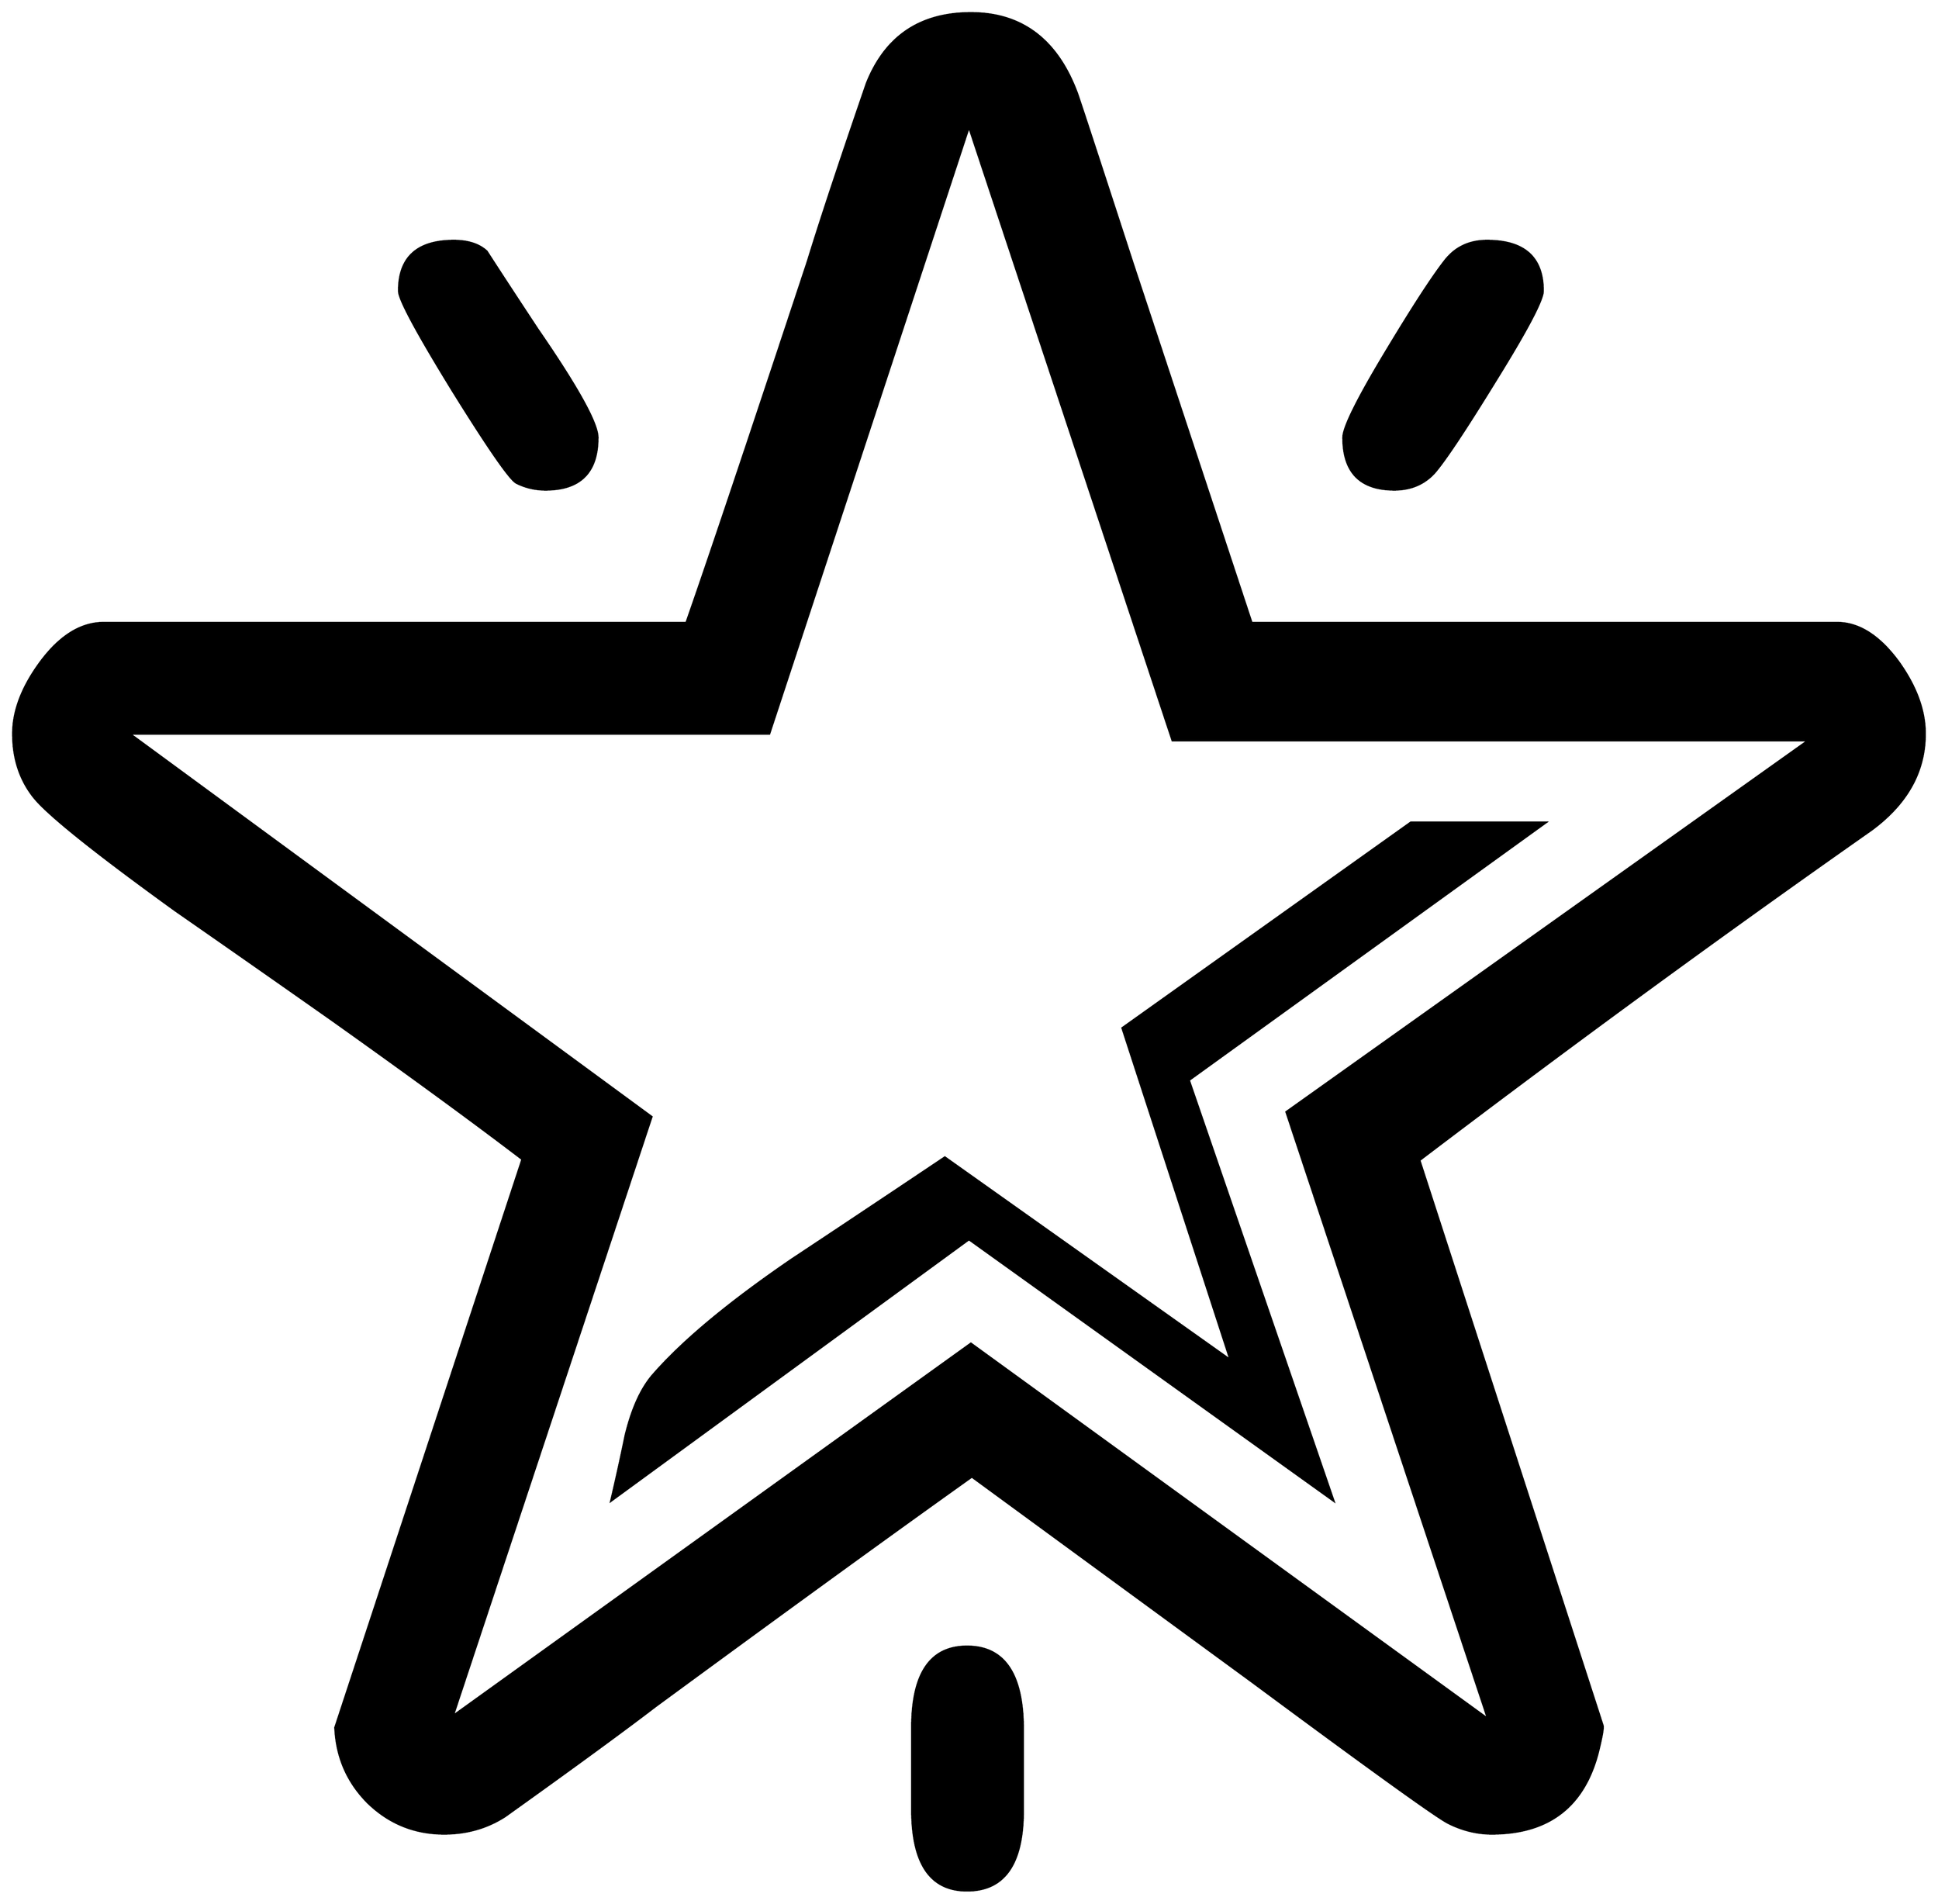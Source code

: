 


\begin{tikzpicture}[y=0.80pt, x=0.80pt, yscale=-1.0, xscale=1.0, inner sep=0pt, outer sep=0pt]
\begin{scope}[shift={(100.0,1694.0)},nonzero rule]
  \path[draw=.,fill=.,line width=1.600pt] (1668.0,-1255.0) ..
    controls (1668.0,-1245.667) and (1651.667,-1214.667) ..
    (1619.0,-1162.0) .. controls (1587.0,-1110.0) and
    (1565.667,-1078.0) .. (1555.0,-1066.0) .. controls
    (1544.333,-1054.667) and (1530.667,-1049.0) .. (1514.0,-1049.0) ..
    controls (1478.667,-1049.0) and (1461.0,-1067.0) ..
    (1461.0,-1103.0) .. controls (1461.0,-1113.667) and
    (1476.333,-1144.333) .. (1507.0,-1195.0) .. controls
    (1534.333,-1240.333) and (1554.333,-1271.0) .. (1567.0,-1287.0) ..
    controls (1577.667,-1300.333) and (1592.0,-1307.0) ..
    (1610.0,-1307.0) .. controls (1648.667,-1307.0) and
    (1668.0,-1289.667) .. (1668.0,-1255.0) -- cycle(688.0,-1103.0)
    .. controls (688.0,-1067.0) and (670.0,-1049.0) ..
    (634.0,-1049.0) .. controls (623.333,-1049.0) and
    (613.333,-1051.333) .. (604.0,-1056.0) .. controls
    (597.333,-1059.333) and (575.333,-1091.0) .. (538.0,-1151.0) ..
    controls (500.667,-1211.667) and (482.0,-1246.333) ..
    (482.0,-1255.0) .. controls (482.0,-1289.667) and
    (501.0,-1307.0) .. (539.0,-1307.0) .. controls
    (553.667,-1307.0) and (565.0,-1303.333) .. (573.0,-1296.0) ..
    controls (586.333,-1275.333) and (604.0,-1248.333) ..
    (626.0,-1215.0) .. controls (667.333,-1155.0) and
    (688.0,-1117.667) .. (688.0,-1103.0) -- cycle(2064.0,-796.0)
    .. controls (2064.0,-756.667) and (2045.333,-723.333) ..
    (2008.0,-696.0) .. controls (1854.0,-588.0) and
    (1698.0,-474.0) .. (1540.0,-354.0) -- (1730.0,232.0) ..
    controls (1730.667,234.667) and (1729.0,244.0) .. (1725.0,260.0)
    .. controls (1710.333,316.0) and (1673.667,344.0) ..
    (1615.0,344.0) .. controls (1599.667,344.0) and (1584.667,340.333)
    .. (1570.0,333.0) .. controls (1558.0,327.0) and
    (1490.333,278.333) .. (1367.0,187.0) .. controls (1302.333,139.667)
    and (1205.333,68.667) .. (1076.0,-26.0) .. controls (992.667,33.333)
    and (883.333,112.667) .. (748.0,212.0) .. controls (714.0,238.0)
    and (662.0,276.0) .. (592.0,326.0) .. controls (573.333,338.0)
    and (552.333,344.0) .. (529.0,344.0) .. controls (498.333,344.0)
    and (472.0,333.333) .. (450.0,312.0) .. controls (428.667,290.667)
    and (417.333,264.667) .. (416.0,234.0) -- (610.0,-355.0) ..
    controls (559.333,-393.667) and (493.667,-441.667) .. (413.0,-499.0)
    .. controls (359.0,-537.0) and (304.667,-575.0) ..
    (250.0,-613.0) .. controls (166.0,-673.667) and (117.0,-713.0)
    .. (103.0,-731.0) .. controls (89.0,-749.0) and
    (82.0,-770.667) .. (82.0,-796.0) .. controls (82.0,-820.0) and
    (91.667,-845.0) .. (111.0,-871.0) .. controls (131.0,-897.667)
    and (152.667,-911.0) .. (176.0,-911.0) -- (780.0,-911.0) ..
    controls (802.0,-973.667) and (844.0,-1098.667) ..
    (906.0,-1286.0) .. controls (918.667,-1327.333) and
    (939.0,-1388.667) .. (967.0,-1470.0) .. controls
    (986.333,-1518.667) and (1022.333,-1543.0) .. (1075.0,-1543.0) ..
    controls (1127.667,-1543.0) and (1164.333,-1515.333) ..
    (1185.0,-1460.0) .. controls (1187.667,-1452.667) and
    (1207.0,-1393.667) .. (1243.0,-1283.0) -- (1366.0,-911.0) --
    (1973.0,-911.0) .. controls (1995.667,-911.0) and
    (2017.0,-897.333) .. (2037.0,-870.0) .. controls
    (2055.0,-844.667) and (2064.0,-820.0) .. (2064.0,-796.0) --
    cycle(1129.0,320.0) .. controls (1129.0,375.333) and
    (1109.667,403.0) .. (1071.0,403.0) .. controls (1033.0,403.0)
    and (1014.0,375.0) .. (1014.0,319.0) -- (1014.0,234.0) ..
    controls (1014.0,178.0) and (1033.0,150.0) .. (1071.0,150.0)
    .. controls (1109.667,150.0) and (1129.0,178.667) ..
    (1129.0,236.0) -- (1129.0,320.0) -- cycle(1943.0,-789.0) --
    (1284.0,-789.0) -- (1073.0,-1425.0) -- (866.0,-796.0) --
    (203.0,-796.0) -- (744.0,-399.0) -- (538.0,222.0) --
    (1075.0,-164.0) -- (1611.0,225.0) -- (1402.0,-404.0) --
    (1943.0,-789.0) -- cycle(1671.0,-704.0) -- (1301.0,-437.0)
    -- (1451.0,-1.0) -- (1073.0,-272.0) -- (702.0,-1.0) ..
    controls (707.333,-23.667) and (712.333,-46.333) .. (717.0,-69.0) ..
    controls (723.667,-96.333) and (733.0,-117.0) .. (745.0,-131.0)
    .. controls (775.667,-166.333) and (823.667,-206.333) ..
    (889.0,-251.0) .. controls (942.333,-286.333) and (995.333,-321.667)
    .. (1048.0,-357.0) -- (1344.0,-147.0) -- (1232.0,-491.0) --
    (1531.0,-704.0) -- (1671.0,-704.0) -- cycle;
\end{scope}

\end{tikzpicture}

